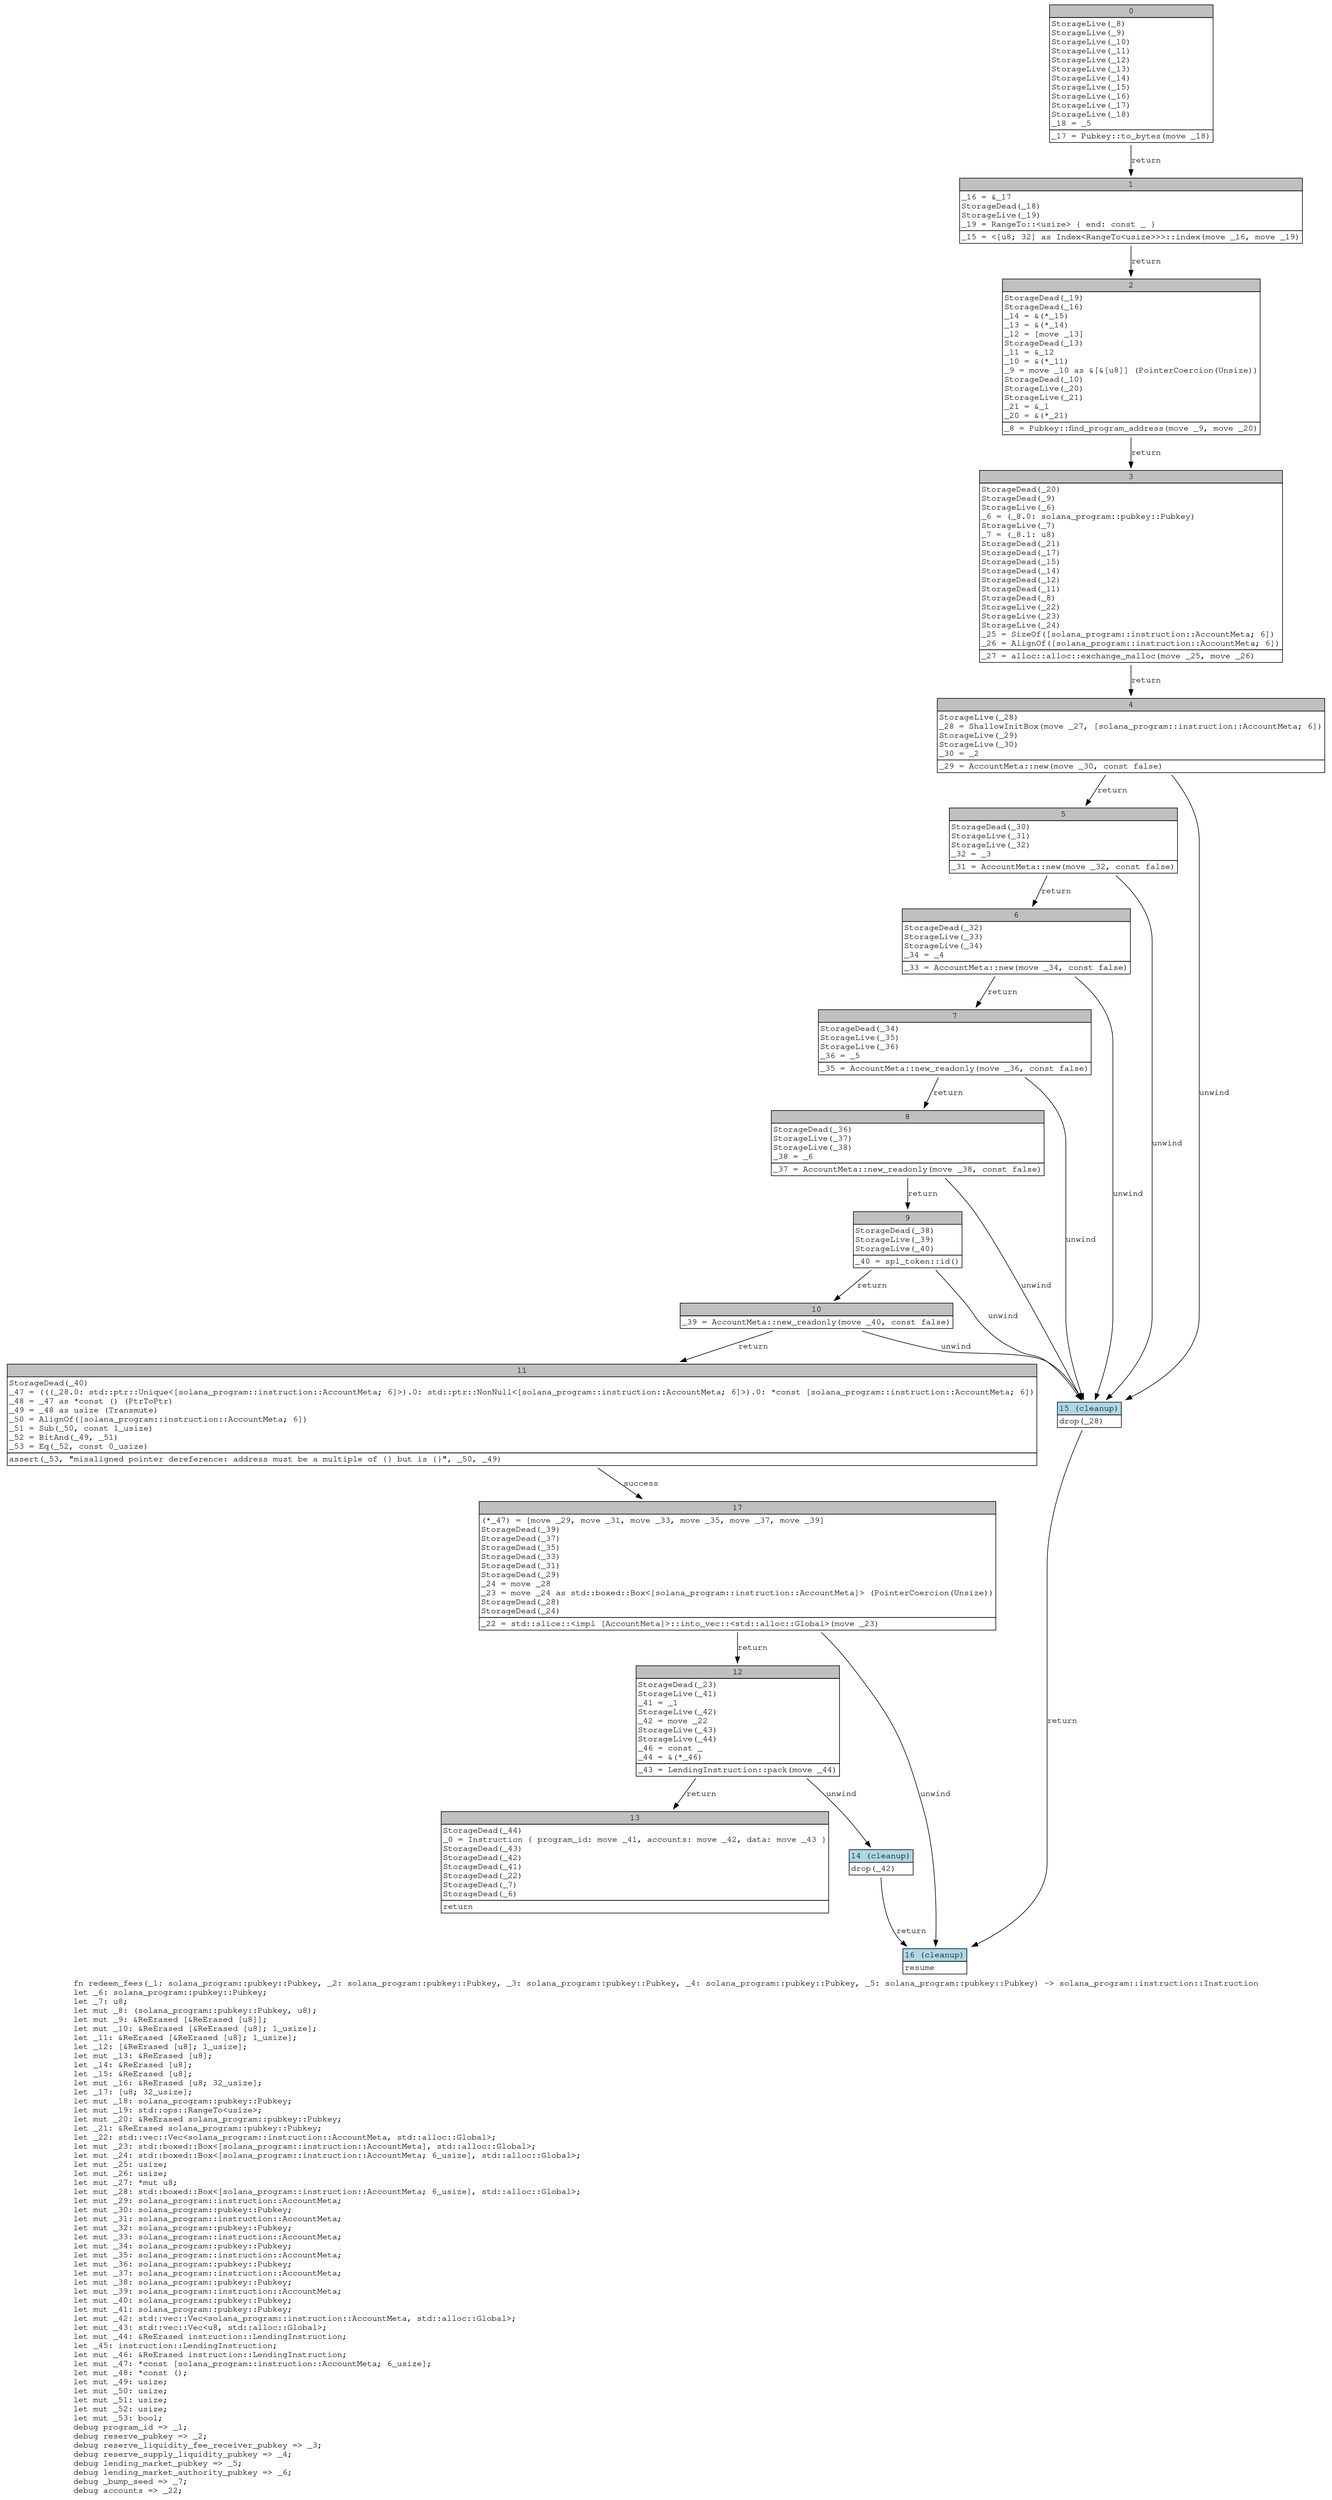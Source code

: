 digraph Mir_0_83 {
    graph [fontname="Courier, monospace"];
    node [fontname="Courier, monospace"];
    edge [fontname="Courier, monospace"];
    label=<fn redeem_fees(_1: solana_program::pubkey::Pubkey, _2: solana_program::pubkey::Pubkey, _3: solana_program::pubkey::Pubkey, _4: solana_program::pubkey::Pubkey, _5: solana_program::pubkey::Pubkey) -&gt; solana_program::instruction::Instruction<br align="left"/>let _6: solana_program::pubkey::Pubkey;<br align="left"/>let _7: u8;<br align="left"/>let mut _8: (solana_program::pubkey::Pubkey, u8);<br align="left"/>let mut _9: &amp;ReErased [&amp;ReErased [u8]];<br align="left"/>let mut _10: &amp;ReErased [&amp;ReErased [u8]; 1_usize];<br align="left"/>let _11: &amp;ReErased [&amp;ReErased [u8]; 1_usize];<br align="left"/>let _12: [&amp;ReErased [u8]; 1_usize];<br align="left"/>let mut _13: &amp;ReErased [u8];<br align="left"/>let _14: &amp;ReErased [u8];<br align="left"/>let _15: &amp;ReErased [u8];<br align="left"/>let mut _16: &amp;ReErased [u8; 32_usize];<br align="left"/>let _17: [u8; 32_usize];<br align="left"/>let mut _18: solana_program::pubkey::Pubkey;<br align="left"/>let mut _19: std::ops::RangeTo&lt;usize&gt;;<br align="left"/>let mut _20: &amp;ReErased solana_program::pubkey::Pubkey;<br align="left"/>let _21: &amp;ReErased solana_program::pubkey::Pubkey;<br align="left"/>let _22: std::vec::Vec&lt;solana_program::instruction::AccountMeta, std::alloc::Global&gt;;<br align="left"/>let mut _23: std::boxed::Box&lt;[solana_program::instruction::AccountMeta], std::alloc::Global&gt;;<br align="left"/>let mut _24: std::boxed::Box&lt;[solana_program::instruction::AccountMeta; 6_usize], std::alloc::Global&gt;;<br align="left"/>let mut _25: usize;<br align="left"/>let mut _26: usize;<br align="left"/>let mut _27: *mut u8;<br align="left"/>let mut _28: std::boxed::Box&lt;[solana_program::instruction::AccountMeta; 6_usize], std::alloc::Global&gt;;<br align="left"/>let mut _29: solana_program::instruction::AccountMeta;<br align="left"/>let mut _30: solana_program::pubkey::Pubkey;<br align="left"/>let mut _31: solana_program::instruction::AccountMeta;<br align="left"/>let mut _32: solana_program::pubkey::Pubkey;<br align="left"/>let mut _33: solana_program::instruction::AccountMeta;<br align="left"/>let mut _34: solana_program::pubkey::Pubkey;<br align="left"/>let mut _35: solana_program::instruction::AccountMeta;<br align="left"/>let mut _36: solana_program::pubkey::Pubkey;<br align="left"/>let mut _37: solana_program::instruction::AccountMeta;<br align="left"/>let mut _38: solana_program::pubkey::Pubkey;<br align="left"/>let mut _39: solana_program::instruction::AccountMeta;<br align="left"/>let mut _40: solana_program::pubkey::Pubkey;<br align="left"/>let mut _41: solana_program::pubkey::Pubkey;<br align="left"/>let mut _42: std::vec::Vec&lt;solana_program::instruction::AccountMeta, std::alloc::Global&gt;;<br align="left"/>let mut _43: std::vec::Vec&lt;u8, std::alloc::Global&gt;;<br align="left"/>let mut _44: &amp;ReErased instruction::LendingInstruction;<br align="left"/>let _45: instruction::LendingInstruction;<br align="left"/>let mut _46: &amp;ReErased instruction::LendingInstruction;<br align="left"/>let mut _47: *const [solana_program::instruction::AccountMeta; 6_usize];<br align="left"/>let mut _48: *const ();<br align="left"/>let mut _49: usize;<br align="left"/>let mut _50: usize;<br align="left"/>let mut _51: usize;<br align="left"/>let mut _52: usize;<br align="left"/>let mut _53: bool;<br align="left"/>debug program_id =&gt; _1;<br align="left"/>debug reserve_pubkey =&gt; _2;<br align="left"/>debug reserve_liquidity_fee_receiver_pubkey =&gt; _3;<br align="left"/>debug reserve_supply_liquidity_pubkey =&gt; _4;<br align="left"/>debug lending_market_pubkey =&gt; _5;<br align="left"/>debug lending_market_authority_pubkey =&gt; _6;<br align="left"/>debug _bump_seed =&gt; _7;<br align="left"/>debug accounts =&gt; _22;<br align="left"/>>;
    bb0__0_83 [shape="none", label=<<table border="0" cellborder="1" cellspacing="0"><tr><td bgcolor="gray" align="center" colspan="1">0</td></tr><tr><td align="left" balign="left">StorageLive(_8)<br/>StorageLive(_9)<br/>StorageLive(_10)<br/>StorageLive(_11)<br/>StorageLive(_12)<br/>StorageLive(_13)<br/>StorageLive(_14)<br/>StorageLive(_15)<br/>StorageLive(_16)<br/>StorageLive(_17)<br/>StorageLive(_18)<br/>_18 = _5<br/></td></tr><tr><td align="left">_17 = Pubkey::to_bytes(move _18)</td></tr></table>>];
    bb1__0_83 [shape="none", label=<<table border="0" cellborder="1" cellspacing="0"><tr><td bgcolor="gray" align="center" colspan="1">1</td></tr><tr><td align="left" balign="left">_16 = &amp;_17<br/>StorageDead(_18)<br/>StorageLive(_19)<br/>_19 = RangeTo::&lt;usize&gt; { end: const _ }<br/></td></tr><tr><td align="left">_15 = &lt;[u8; 32] as Index&lt;RangeTo&lt;usize&gt;&gt;&gt;::index(move _16, move _19)</td></tr></table>>];
    bb2__0_83 [shape="none", label=<<table border="0" cellborder="1" cellspacing="0"><tr><td bgcolor="gray" align="center" colspan="1">2</td></tr><tr><td align="left" balign="left">StorageDead(_19)<br/>StorageDead(_16)<br/>_14 = &amp;(*_15)<br/>_13 = &amp;(*_14)<br/>_12 = [move _13]<br/>StorageDead(_13)<br/>_11 = &amp;_12<br/>_10 = &amp;(*_11)<br/>_9 = move _10 as &amp;[&amp;[u8]] (PointerCoercion(Unsize))<br/>StorageDead(_10)<br/>StorageLive(_20)<br/>StorageLive(_21)<br/>_21 = &amp;_1<br/>_20 = &amp;(*_21)<br/></td></tr><tr><td align="left">_8 = Pubkey::find_program_address(move _9, move _20)</td></tr></table>>];
    bb3__0_83 [shape="none", label=<<table border="0" cellborder="1" cellspacing="0"><tr><td bgcolor="gray" align="center" colspan="1">3</td></tr><tr><td align="left" balign="left">StorageDead(_20)<br/>StorageDead(_9)<br/>StorageLive(_6)<br/>_6 = (_8.0: solana_program::pubkey::Pubkey)<br/>StorageLive(_7)<br/>_7 = (_8.1: u8)<br/>StorageDead(_21)<br/>StorageDead(_17)<br/>StorageDead(_15)<br/>StorageDead(_14)<br/>StorageDead(_12)<br/>StorageDead(_11)<br/>StorageDead(_8)<br/>StorageLive(_22)<br/>StorageLive(_23)<br/>StorageLive(_24)<br/>_25 = SizeOf([solana_program::instruction::AccountMeta; 6])<br/>_26 = AlignOf([solana_program::instruction::AccountMeta; 6])<br/></td></tr><tr><td align="left">_27 = alloc::alloc::exchange_malloc(move _25, move _26)</td></tr></table>>];
    bb4__0_83 [shape="none", label=<<table border="0" cellborder="1" cellspacing="0"><tr><td bgcolor="gray" align="center" colspan="1">4</td></tr><tr><td align="left" balign="left">StorageLive(_28)<br/>_28 = ShallowInitBox(move _27, [solana_program::instruction::AccountMeta; 6])<br/>StorageLive(_29)<br/>StorageLive(_30)<br/>_30 = _2<br/></td></tr><tr><td align="left">_29 = AccountMeta::new(move _30, const false)</td></tr></table>>];
    bb5__0_83 [shape="none", label=<<table border="0" cellborder="1" cellspacing="0"><tr><td bgcolor="gray" align="center" colspan="1">5</td></tr><tr><td align="left" balign="left">StorageDead(_30)<br/>StorageLive(_31)<br/>StorageLive(_32)<br/>_32 = _3<br/></td></tr><tr><td align="left">_31 = AccountMeta::new(move _32, const false)</td></tr></table>>];
    bb6__0_83 [shape="none", label=<<table border="0" cellborder="1" cellspacing="0"><tr><td bgcolor="gray" align="center" colspan="1">6</td></tr><tr><td align="left" balign="left">StorageDead(_32)<br/>StorageLive(_33)<br/>StorageLive(_34)<br/>_34 = _4<br/></td></tr><tr><td align="left">_33 = AccountMeta::new(move _34, const false)</td></tr></table>>];
    bb7__0_83 [shape="none", label=<<table border="0" cellborder="1" cellspacing="0"><tr><td bgcolor="gray" align="center" colspan="1">7</td></tr><tr><td align="left" balign="left">StorageDead(_34)<br/>StorageLive(_35)<br/>StorageLive(_36)<br/>_36 = _5<br/></td></tr><tr><td align="left">_35 = AccountMeta::new_readonly(move _36, const false)</td></tr></table>>];
    bb8__0_83 [shape="none", label=<<table border="0" cellborder="1" cellspacing="0"><tr><td bgcolor="gray" align="center" colspan="1">8</td></tr><tr><td align="left" balign="left">StorageDead(_36)<br/>StorageLive(_37)<br/>StorageLive(_38)<br/>_38 = _6<br/></td></tr><tr><td align="left">_37 = AccountMeta::new_readonly(move _38, const false)</td></tr></table>>];
    bb9__0_83 [shape="none", label=<<table border="0" cellborder="1" cellspacing="0"><tr><td bgcolor="gray" align="center" colspan="1">9</td></tr><tr><td align="left" balign="left">StorageDead(_38)<br/>StorageLive(_39)<br/>StorageLive(_40)<br/></td></tr><tr><td align="left">_40 = spl_token::id()</td></tr></table>>];
    bb10__0_83 [shape="none", label=<<table border="0" cellborder="1" cellspacing="0"><tr><td bgcolor="gray" align="center" colspan="1">10</td></tr><tr><td align="left">_39 = AccountMeta::new_readonly(move _40, const false)</td></tr></table>>];
    bb11__0_83 [shape="none", label=<<table border="0" cellborder="1" cellspacing="0"><tr><td bgcolor="gray" align="center" colspan="1">11</td></tr><tr><td align="left" balign="left">StorageDead(_40)<br/>_47 = (((_28.0: std::ptr::Unique&lt;[solana_program::instruction::AccountMeta; 6]&gt;).0: std::ptr::NonNull&lt;[solana_program::instruction::AccountMeta; 6]&gt;).0: *const [solana_program::instruction::AccountMeta; 6])<br/>_48 = _47 as *const () (PtrToPtr)<br/>_49 = _48 as usize (Transmute)<br/>_50 = AlignOf([solana_program::instruction::AccountMeta; 6])<br/>_51 = Sub(_50, const 1_usize)<br/>_52 = BitAnd(_49, _51)<br/>_53 = Eq(_52, const 0_usize)<br/></td></tr><tr><td align="left">assert(_53, &quot;misaligned pointer dereference: address must be a multiple of {} but is {}&quot;, _50, _49)</td></tr></table>>];
    bb12__0_83 [shape="none", label=<<table border="0" cellborder="1" cellspacing="0"><tr><td bgcolor="gray" align="center" colspan="1">12</td></tr><tr><td align="left" balign="left">StorageDead(_23)<br/>StorageLive(_41)<br/>_41 = _1<br/>StorageLive(_42)<br/>_42 = move _22<br/>StorageLive(_43)<br/>StorageLive(_44)<br/>_46 = const _<br/>_44 = &amp;(*_46)<br/></td></tr><tr><td align="left">_43 = LendingInstruction::pack(move _44)</td></tr></table>>];
    bb13__0_83 [shape="none", label=<<table border="0" cellborder="1" cellspacing="0"><tr><td bgcolor="gray" align="center" colspan="1">13</td></tr><tr><td align="left" balign="left">StorageDead(_44)<br/>_0 = Instruction { program_id: move _41, accounts: move _42, data: move _43 }<br/>StorageDead(_43)<br/>StorageDead(_42)<br/>StorageDead(_41)<br/>StorageDead(_22)<br/>StorageDead(_7)<br/>StorageDead(_6)<br/></td></tr><tr><td align="left">return</td></tr></table>>];
    bb14__0_83 [shape="none", label=<<table border="0" cellborder="1" cellspacing="0"><tr><td bgcolor="lightblue" align="center" colspan="1">14 (cleanup)</td></tr><tr><td align="left">drop(_42)</td></tr></table>>];
    bb15__0_83 [shape="none", label=<<table border="0" cellborder="1" cellspacing="0"><tr><td bgcolor="lightblue" align="center" colspan="1">15 (cleanup)</td></tr><tr><td align="left">drop(_28)</td></tr></table>>];
    bb16__0_83 [shape="none", label=<<table border="0" cellborder="1" cellspacing="0"><tr><td bgcolor="lightblue" align="center" colspan="1">16 (cleanup)</td></tr><tr><td align="left">resume</td></tr></table>>];
    bb17__0_83 [shape="none", label=<<table border="0" cellborder="1" cellspacing="0"><tr><td bgcolor="gray" align="center" colspan="1">17</td></tr><tr><td align="left" balign="left">(*_47) = [move _29, move _31, move _33, move _35, move _37, move _39]<br/>StorageDead(_39)<br/>StorageDead(_37)<br/>StorageDead(_35)<br/>StorageDead(_33)<br/>StorageDead(_31)<br/>StorageDead(_29)<br/>_24 = move _28<br/>_23 = move _24 as std::boxed::Box&lt;[solana_program::instruction::AccountMeta]&gt; (PointerCoercion(Unsize))<br/>StorageDead(_28)<br/>StorageDead(_24)<br/></td></tr><tr><td align="left">_22 = std::slice::&lt;impl [AccountMeta]&gt;::into_vec::&lt;std::alloc::Global&gt;(move _23)</td></tr></table>>];
    bb0__0_83 -> bb1__0_83 [label="return"];
    bb1__0_83 -> bb2__0_83 [label="return"];
    bb2__0_83 -> bb3__0_83 [label="return"];
    bb3__0_83 -> bb4__0_83 [label="return"];
    bb4__0_83 -> bb5__0_83 [label="return"];
    bb4__0_83 -> bb15__0_83 [label="unwind"];
    bb5__0_83 -> bb6__0_83 [label="return"];
    bb5__0_83 -> bb15__0_83 [label="unwind"];
    bb6__0_83 -> bb7__0_83 [label="return"];
    bb6__0_83 -> bb15__0_83 [label="unwind"];
    bb7__0_83 -> bb8__0_83 [label="return"];
    bb7__0_83 -> bb15__0_83 [label="unwind"];
    bb8__0_83 -> bb9__0_83 [label="return"];
    bb8__0_83 -> bb15__0_83 [label="unwind"];
    bb9__0_83 -> bb10__0_83 [label="return"];
    bb9__0_83 -> bb15__0_83 [label="unwind"];
    bb10__0_83 -> bb11__0_83 [label="return"];
    bb10__0_83 -> bb15__0_83 [label="unwind"];
    bb11__0_83 -> bb17__0_83 [label="success"];
    bb12__0_83 -> bb13__0_83 [label="return"];
    bb12__0_83 -> bb14__0_83 [label="unwind"];
    bb14__0_83 -> bb16__0_83 [label="return"];
    bb15__0_83 -> bb16__0_83 [label="return"];
    bb17__0_83 -> bb12__0_83 [label="return"];
    bb17__0_83 -> bb16__0_83 [label="unwind"];
}
